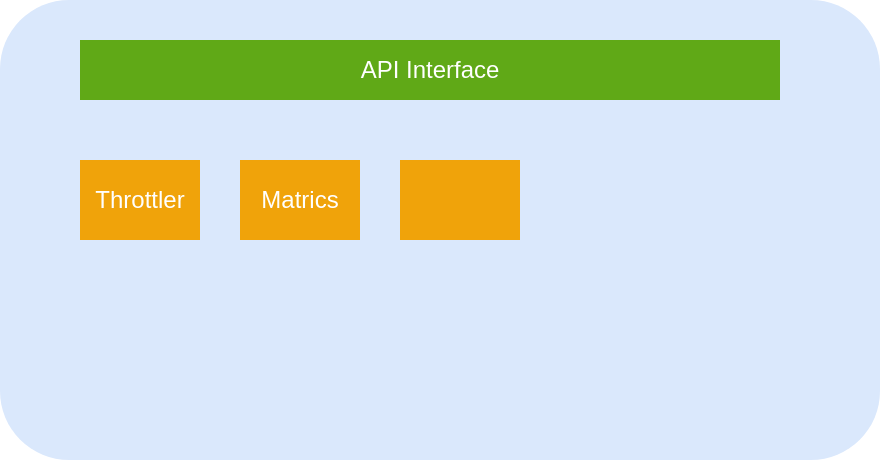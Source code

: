 <mxfile version="14.2.9" type="github">
  <diagram id="LJo_PnwZimTQp9vC7WCY" name="Page-1">
    <mxGraphModel dx="1360" dy="834" grid="1" gridSize="10" guides="1" tooltips="1" connect="1" arrows="1" fold="1" page="1" pageScale="1" pageWidth="850" pageHeight="1100" math="0" shadow="0">
      <root>
        <mxCell id="0" />
        <mxCell id="1" parent="0" />
        <mxCell id="0guGWOdnwWxWBcGAo8ik-1" value="" style="rounded=1;whiteSpace=wrap;html=1;fillColor=#dae8fc;strokeColor=none;" vertex="1" parent="1">
          <mxGeometry x="200" y="200" width="440" height="230" as="geometry" />
        </mxCell>
        <mxCell id="0guGWOdnwWxWBcGAo8ik-2" value="API Interface" style="rounded=0;whiteSpace=wrap;html=1;fillColor=#60a917;fontColor=#ffffff;strokeColor=none;" vertex="1" parent="1">
          <mxGeometry x="240" y="220" width="350" height="30" as="geometry" />
        </mxCell>
        <mxCell id="0guGWOdnwWxWBcGAo8ik-3" value="Throttler" style="rounded=0;whiteSpace=wrap;html=1;fillColor=#f0a30a;fontColor=#ffffff;strokeColor=none;" vertex="1" parent="1">
          <mxGeometry x="240" y="280" width="60" height="40" as="geometry" />
        </mxCell>
        <mxCell id="0guGWOdnwWxWBcGAo8ik-5" value="Matrics" style="rounded=0;whiteSpace=wrap;html=1;fillColor=#f0a30a;fontColor=#ffffff;strokeColor=none;" vertex="1" parent="1">
          <mxGeometry x="320" y="280" width="60" height="40" as="geometry" />
        </mxCell>
        <mxCell id="0guGWOdnwWxWBcGAo8ik-7" value="&lt;span style=&quot;color: rgba(0 , 0 , 0 , 0) ; font-family: monospace ; font-size: 0px&quot;&gt;%3CmxGraphModel%3E%3Croot%3E%3CmxCell%20id%3D%220%22%2F%3E%3CmxCell%20id%3D%221%22%20parent%3D%220%22%2F%3E%3CmxCell%20id%3D%222%22%20value%3D%22Matrics%22%20style%3D%22rounded%3D0%3BwhiteSpace%3Dwrap%3Bhtml%3D1%3BfillColor%3D%23f0a30a%3BfontColor%3D%23ffffff%3BstrokeColor%3Dnone%3B%22%20vertex%3D%221%22%20parent%3D%221%22%3E%3CmxGeometry%20x%3D%22320%22%20y%3D%22280%22%20width%3D%2260%22%20height%3D%2240%22%20as%3D%22geometry%22%2F%3E%3C%2FmxCell%3E%3C%2Froot%3E%3C%2FmxGraphModel%3E&lt;/span&gt;" style="rounded=0;whiteSpace=wrap;html=1;fillColor=#f0a30a;fontColor=#ffffff;strokeColor=none;" vertex="1" parent="1">
          <mxGeometry x="400" y="280" width="60" height="40" as="geometry" />
        </mxCell>
      </root>
    </mxGraphModel>
  </diagram>
</mxfile>
